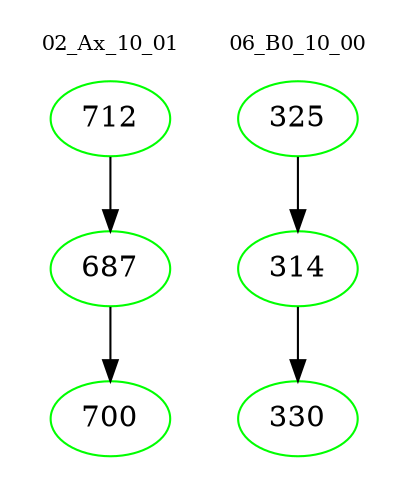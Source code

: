 digraph{
subgraph cluster_0 {
color = white
label = "02_Ax_10_01";
fontsize=10;
T0_712 [label="712", color="green"]
T0_712 -> T0_687 [color="black"]
T0_687 [label="687", color="green"]
T0_687 -> T0_700 [color="black"]
T0_700 [label="700", color="green"]
}
subgraph cluster_1 {
color = white
label = "06_B0_10_00";
fontsize=10;
T1_325 [label="325", color="green"]
T1_325 -> T1_314 [color="black"]
T1_314 [label="314", color="green"]
T1_314 -> T1_330 [color="black"]
T1_330 [label="330", color="green"]
}
}
